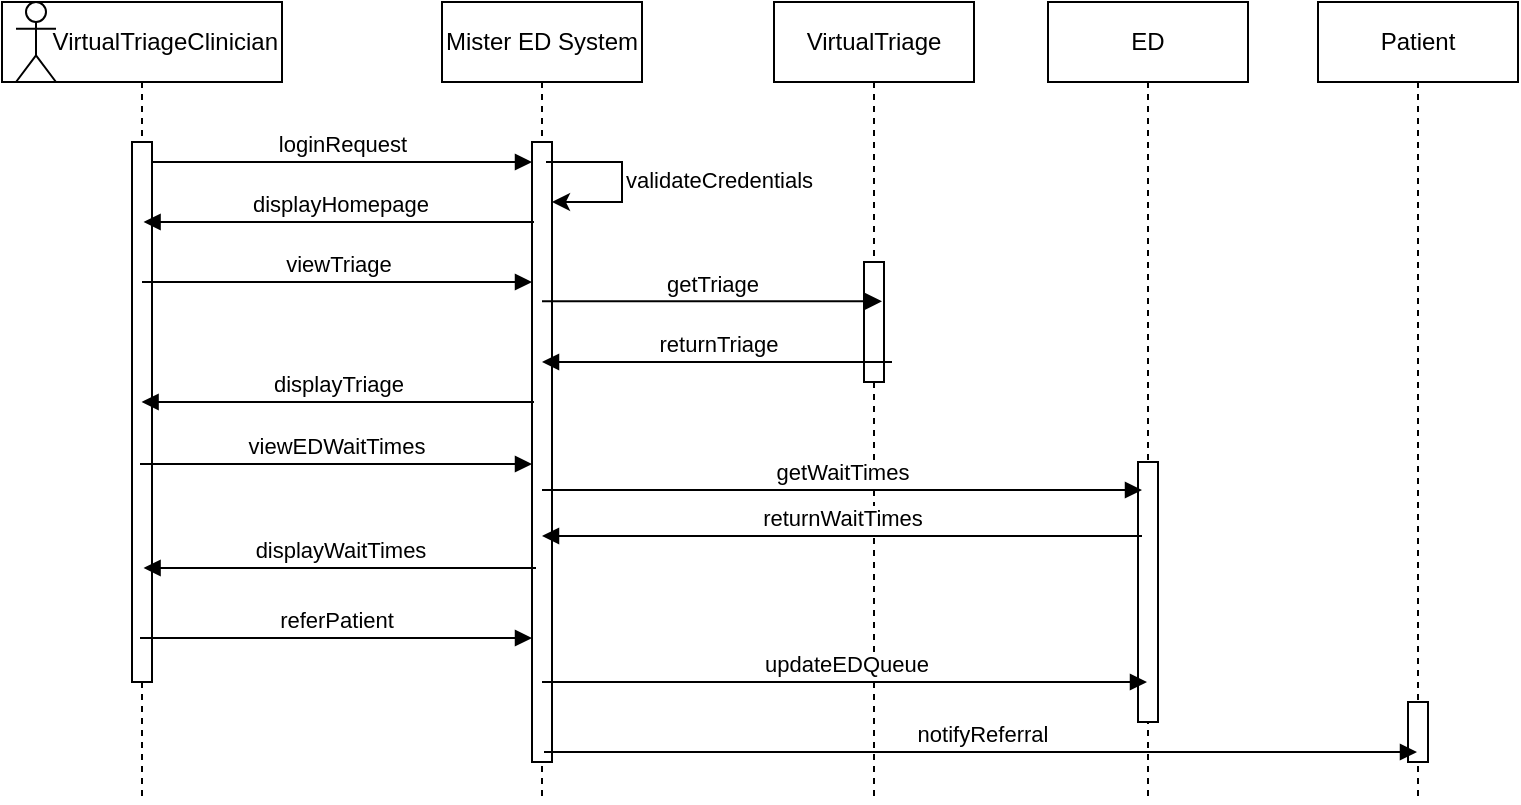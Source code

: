 <mxfile version="24.7.17">
  <diagram name="Page-1" id="2YBvvXClWsGukQMizWep">
    <mxGraphModel dx="1050" dy="511" grid="1" gridSize="10" guides="1" tooltips="1" connect="1" arrows="1" fold="1" page="1" pageScale="1" pageWidth="850" pageHeight="1100" math="0" shadow="0">
      <root>
        <mxCell id="0" />
        <mxCell id="1" parent="0" />
        <mxCell id="aM9ryv3xv72pqoxQDRHE-1" value="&lt;div align=&quot;right&quot;&gt;VirtualTriageClinician &lt;br&gt;&lt;/div&gt;" style="shape=umlLifeline;perimeter=lifelinePerimeter;whiteSpace=wrap;html=1;container=0;dropTarget=0;collapsible=0;recursiveResize=0;outlineConnect=0;portConstraint=eastwest;newEdgeStyle={&quot;edgeStyle&quot;:&quot;elbowEdgeStyle&quot;,&quot;elbow&quot;:&quot;vertical&quot;,&quot;curved&quot;:0,&quot;rounded&quot;:0};align=right;" parent="1" vertex="1">
          <mxGeometry y="40" width="140" height="400" as="geometry" />
        </mxCell>
        <mxCell id="aM9ryv3xv72pqoxQDRHE-2" value="" style="html=1;points=[];perimeter=orthogonalPerimeter;outlineConnect=0;targetShapes=umlLifeline;portConstraint=eastwest;newEdgeStyle={&quot;edgeStyle&quot;:&quot;elbowEdgeStyle&quot;,&quot;elbow&quot;:&quot;vertical&quot;,&quot;curved&quot;:0,&quot;rounded&quot;:0};" parent="aM9ryv3xv72pqoxQDRHE-1" vertex="1">
          <mxGeometry x="65" y="70" width="10" height="270" as="geometry" />
        </mxCell>
        <mxCell id="aM9ryv3xv72pqoxQDRHE-5" value="Mister ED System" style="shape=umlLifeline;perimeter=lifelinePerimeter;whiteSpace=wrap;html=1;container=0;dropTarget=0;collapsible=0;recursiveResize=0;outlineConnect=0;portConstraint=eastwest;newEdgeStyle={&quot;edgeStyle&quot;:&quot;elbowEdgeStyle&quot;,&quot;elbow&quot;:&quot;vertical&quot;,&quot;curved&quot;:0,&quot;rounded&quot;:0};" parent="1" vertex="1">
          <mxGeometry x="220" y="40" width="100" height="400" as="geometry" />
        </mxCell>
        <mxCell id="aM9ryv3xv72pqoxQDRHE-6" value="" style="html=1;points=[];perimeter=orthogonalPerimeter;outlineConnect=0;targetShapes=umlLifeline;portConstraint=eastwest;newEdgeStyle={&quot;edgeStyle&quot;:&quot;elbowEdgeStyle&quot;,&quot;elbow&quot;:&quot;vertical&quot;,&quot;curved&quot;:0,&quot;rounded&quot;:0};" parent="aM9ryv3xv72pqoxQDRHE-5" vertex="1">
          <mxGeometry x="45" y="70" width="10" height="310" as="geometry" />
        </mxCell>
        <mxCell id="aM9ryv3xv72pqoxQDRHE-7" value="loginRequest" style="html=1;verticalAlign=bottom;endArrow=block;edgeStyle=elbowEdgeStyle;elbow=vertical;curved=0;rounded=0;" parent="1" source="aM9ryv3xv72pqoxQDRHE-2" target="aM9ryv3xv72pqoxQDRHE-6" edge="1">
          <mxGeometry relative="1" as="geometry">
            <mxPoint x="195" y="130" as="sourcePoint" />
            <Array as="points">
              <mxPoint x="180" y="120" />
            </Array>
          </mxGeometry>
        </mxCell>
        <mxCell id="aM9ryv3xv72pqoxQDRHE-9" value="displayHomepage" style="html=1;verticalAlign=bottom;endArrow=block;edgeStyle=elbowEdgeStyle;elbow=vertical;curved=0;rounded=0;" parent="1" edge="1">
          <mxGeometry relative="1" as="geometry">
            <mxPoint x="266" y="150" as="sourcePoint" />
            <Array as="points">
              <mxPoint x="191" y="150" />
            </Array>
            <mxPoint x="70.786" y="150" as="targetPoint" />
          </mxGeometry>
        </mxCell>
        <mxCell id="zb4zIpcoGcX_HHcXuBXP-2" value="" style="shape=umlActor;verticalLabelPosition=bottom;verticalAlign=top;html=1;" parent="1" vertex="1">
          <mxGeometry x="7" y="40" width="20" height="40" as="geometry" />
        </mxCell>
        <mxCell id="zb4zIpcoGcX_HHcXuBXP-3" value="&lt;div align=&quot;left&quot;&gt;validateCredentials&lt;/div&gt;" style="endArrow=classic;html=1;rounded=0;exitX=0.52;exitY=0.285;exitDx=0;exitDy=0;exitPerimeter=0;align=left;" parent="1" target="aM9ryv3xv72pqoxQDRHE-6" edge="1">
          <mxGeometry width="50" height="50" relative="1" as="geometry">
            <mxPoint x="272" y="120" as="sourcePoint" />
            <mxPoint x="280" y="140" as="targetPoint" />
            <Array as="points">
              <mxPoint x="310" y="120" />
              <mxPoint x="310" y="140" />
            </Array>
          </mxGeometry>
        </mxCell>
        <mxCell id="zb4zIpcoGcX_HHcXuBXP-5" value="viewTriage" style="html=1;verticalAlign=bottom;endArrow=block;edgeStyle=elbowEdgeStyle;elbow=vertical;curved=0;rounded=0;" parent="1" source="aM9ryv3xv72pqoxQDRHE-1" edge="1">
          <mxGeometry relative="1" as="geometry">
            <mxPoint x="95" y="180" as="sourcePoint" />
            <Array as="points">
              <mxPoint x="180" y="180" />
            </Array>
            <mxPoint x="265" y="180" as="targetPoint" />
          </mxGeometry>
        </mxCell>
        <mxCell id="zb4zIpcoGcX_HHcXuBXP-6" value="VirtualTriage" style="shape=umlLifeline;perimeter=lifelinePerimeter;whiteSpace=wrap;html=1;container=0;dropTarget=0;collapsible=0;recursiveResize=0;outlineConnect=0;portConstraint=eastwest;newEdgeStyle={&quot;edgeStyle&quot;:&quot;elbowEdgeStyle&quot;,&quot;elbow&quot;:&quot;vertical&quot;,&quot;curved&quot;:0,&quot;rounded&quot;:0};" parent="1" vertex="1">
          <mxGeometry x="386" y="40" width="100" height="400" as="geometry" />
        </mxCell>
        <mxCell id="zb4zIpcoGcX_HHcXuBXP-7" value="" style="html=1;points=[];perimeter=orthogonalPerimeter;outlineConnect=0;targetShapes=umlLifeline;portConstraint=eastwest;newEdgeStyle={&quot;edgeStyle&quot;:&quot;elbowEdgeStyle&quot;,&quot;elbow&quot;:&quot;vertical&quot;,&quot;curved&quot;:0,&quot;rounded&quot;:0};" parent="zb4zIpcoGcX_HHcXuBXP-6" vertex="1">
          <mxGeometry x="45" y="130" width="10" height="60" as="geometry" />
        </mxCell>
        <mxCell id="zb4zIpcoGcX_HHcXuBXP-9" value="ED" style="shape=umlLifeline;perimeter=lifelinePerimeter;whiteSpace=wrap;html=1;container=0;dropTarget=0;collapsible=0;recursiveResize=0;outlineConnect=0;portConstraint=eastwest;newEdgeStyle={&quot;edgeStyle&quot;:&quot;elbowEdgeStyle&quot;,&quot;elbow&quot;:&quot;vertical&quot;,&quot;curved&quot;:0,&quot;rounded&quot;:0};" parent="1" vertex="1">
          <mxGeometry x="523" y="40" width="100" height="400" as="geometry" />
        </mxCell>
        <mxCell id="zb4zIpcoGcX_HHcXuBXP-10" value="" style="html=1;points=[];perimeter=orthogonalPerimeter;outlineConnect=0;targetShapes=umlLifeline;portConstraint=eastwest;newEdgeStyle={&quot;edgeStyle&quot;:&quot;elbowEdgeStyle&quot;,&quot;elbow&quot;:&quot;vertical&quot;,&quot;curved&quot;:0,&quot;rounded&quot;:0};" parent="zb4zIpcoGcX_HHcXuBXP-9" vertex="1">
          <mxGeometry x="45" y="230" width="10" height="130" as="geometry" />
        </mxCell>
        <mxCell id="zb4zIpcoGcX_HHcXuBXP-11" value="Patient" style="shape=umlLifeline;perimeter=lifelinePerimeter;whiteSpace=wrap;html=1;container=0;dropTarget=0;collapsible=0;recursiveResize=0;outlineConnect=0;portConstraint=eastwest;newEdgeStyle={&quot;edgeStyle&quot;:&quot;elbowEdgeStyle&quot;,&quot;elbow&quot;:&quot;vertical&quot;,&quot;curved&quot;:0,&quot;rounded&quot;:0};" parent="1" vertex="1">
          <mxGeometry x="658" y="40" width="100" height="400" as="geometry" />
        </mxCell>
        <mxCell id="zb4zIpcoGcX_HHcXuBXP-12" value="" style="html=1;points=[];perimeter=orthogonalPerimeter;outlineConnect=0;targetShapes=umlLifeline;portConstraint=eastwest;newEdgeStyle={&quot;edgeStyle&quot;:&quot;elbowEdgeStyle&quot;,&quot;elbow&quot;:&quot;vertical&quot;,&quot;curved&quot;:0,&quot;rounded&quot;:0};" parent="zb4zIpcoGcX_HHcXuBXP-11" vertex="1">
          <mxGeometry x="45" y="350" width="10" height="30" as="geometry" />
        </mxCell>
        <mxCell id="zb4zIpcoGcX_HHcXuBXP-13" value="getTriage" style="html=1;verticalAlign=bottom;endArrow=block;edgeStyle=elbowEdgeStyle;elbow=vertical;curved=0;rounded=0;" parent="1" edge="1">
          <mxGeometry relative="1" as="geometry">
            <mxPoint x="270" y="189.64" as="sourcePoint" />
            <Array as="points">
              <mxPoint x="380" y="189.64" />
            </Array>
            <mxPoint x="440" y="190" as="targetPoint" />
          </mxGeometry>
        </mxCell>
        <mxCell id="zb4zIpcoGcX_HHcXuBXP-14" value="returnTriage" style="html=1;verticalAlign=bottom;endArrow=block;edgeStyle=elbowEdgeStyle;elbow=vertical;curved=0;rounded=0;" parent="1" edge="1">
          <mxGeometry relative="1" as="geometry">
            <mxPoint x="445" y="220" as="sourcePoint" />
            <Array as="points">
              <mxPoint x="370" y="220" />
            </Array>
            <mxPoint x="270" y="220" as="targetPoint" />
          </mxGeometry>
        </mxCell>
        <mxCell id="zb4zIpcoGcX_HHcXuBXP-15" value="viewEDWaitTimes" style="html=1;verticalAlign=bottom;endArrow=block;edgeStyle=elbowEdgeStyle;elbow=vertical;curved=0;rounded=0;" parent="1" edge="1">
          <mxGeometry relative="1" as="geometry">
            <mxPoint x="69" y="271" as="sourcePoint" />
            <Array as="points">
              <mxPoint x="180" y="271" />
            </Array>
            <mxPoint x="265" y="271" as="targetPoint" />
          </mxGeometry>
        </mxCell>
        <mxCell id="zb4zIpcoGcX_HHcXuBXP-16" value="getWaitTimes" style="html=1;verticalAlign=bottom;endArrow=block;edgeStyle=elbowEdgeStyle;elbow=vertical;curved=0;rounded=0;" parent="1" edge="1">
          <mxGeometry relative="1" as="geometry">
            <mxPoint x="270" y="284" as="sourcePoint" />
            <Array as="points">
              <mxPoint x="380" y="284" />
            </Array>
            <mxPoint x="570" y="284" as="targetPoint" />
          </mxGeometry>
        </mxCell>
        <mxCell id="zb4zIpcoGcX_HHcXuBXP-17" value="returnWaitTimes" style="html=1;verticalAlign=bottom;endArrow=block;edgeStyle=elbowEdgeStyle;elbow=vertical;curved=0;rounded=0;" parent="1" edge="1">
          <mxGeometry relative="1" as="geometry">
            <mxPoint x="570" y="307" as="sourcePoint" />
            <Array as="points">
              <mxPoint x="370" y="307" />
            </Array>
            <mxPoint x="270" y="307" as="targetPoint" />
          </mxGeometry>
        </mxCell>
        <mxCell id="zb4zIpcoGcX_HHcXuBXP-18" value="displayTriage" style="html=1;verticalAlign=bottom;endArrow=block;edgeStyle=elbowEdgeStyle;elbow=vertical;curved=0;rounded=0;" parent="1" edge="1">
          <mxGeometry relative="1" as="geometry">
            <mxPoint x="266" y="240" as="sourcePoint" />
            <Array as="points">
              <mxPoint x="191" y="240" />
            </Array>
            <mxPoint x="69.786" y="240" as="targetPoint" />
          </mxGeometry>
        </mxCell>
        <mxCell id="zb4zIpcoGcX_HHcXuBXP-19" value="displayWaitTimes" style="html=1;verticalAlign=bottom;endArrow=block;edgeStyle=elbowEdgeStyle;elbow=vertical;curved=0;rounded=0;" parent="1" edge="1">
          <mxGeometry relative="1" as="geometry">
            <mxPoint x="267" y="323" as="sourcePoint" />
            <Array as="points">
              <mxPoint x="192" y="323" />
            </Array>
            <mxPoint x="70.786" y="323" as="targetPoint" />
          </mxGeometry>
        </mxCell>
        <mxCell id="zb4zIpcoGcX_HHcXuBXP-20" value="referPatient" style="html=1;verticalAlign=bottom;endArrow=block;edgeStyle=elbowEdgeStyle;elbow=vertical;curved=0;rounded=0;" parent="1" edge="1">
          <mxGeometry relative="1" as="geometry">
            <mxPoint x="69" y="358" as="sourcePoint" />
            <Array as="points">
              <mxPoint x="180" y="358" />
            </Array>
            <mxPoint x="265" y="358" as="targetPoint" />
          </mxGeometry>
        </mxCell>
        <mxCell id="zb4zIpcoGcX_HHcXuBXP-21" value="updateEDQueue" style="html=1;verticalAlign=bottom;endArrow=block;edgeStyle=elbowEdgeStyle;elbow=vertical;curved=0;rounded=0;" parent="1" target="zb4zIpcoGcX_HHcXuBXP-9" edge="1">
          <mxGeometry relative="1" as="geometry">
            <mxPoint x="270" y="380" as="sourcePoint" />
            <Array as="points">
              <mxPoint x="381" y="380" />
            </Array>
            <mxPoint x="466" y="380" as="targetPoint" />
          </mxGeometry>
        </mxCell>
        <mxCell id="zb4zIpcoGcX_HHcXuBXP-22" value="notifyReferral" style="html=1;verticalAlign=bottom;endArrow=block;edgeStyle=elbowEdgeStyle;elbow=vertical;curved=0;rounded=0;" parent="1" target="zb4zIpcoGcX_HHcXuBXP-11" edge="1">
          <mxGeometry relative="1" as="geometry">
            <mxPoint x="271" y="415" as="sourcePoint" />
            <Array as="points">
              <mxPoint x="382" y="415" />
            </Array>
            <mxPoint x="611" y="415" as="targetPoint" />
          </mxGeometry>
        </mxCell>
      </root>
    </mxGraphModel>
  </diagram>
</mxfile>
